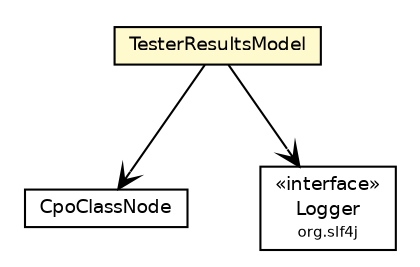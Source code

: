 #!/usr/local/bin/dot
#
# Class diagram 
# Generated by UmlGraph version 4.6 (http://www.spinellis.gr/sw/umlgraph)
#

digraph G {
	edge [fontname="Helvetica",fontsize=10,labelfontname="Helvetica",labelfontsize=10];
	node [fontname="Helvetica",fontsize=10,shape=plaintext];
	// org.synchronoss.cpo.util.TesterResultsModel
	c654 [label=<<table border="0" cellborder="1" cellspacing="0" cellpadding="2" port="p" bgcolor="lemonChiffon" href="./TesterResultsModel.html">
		<tr><td><table border="0" cellspacing="0" cellpadding="1">
			<tr><td> TesterResultsModel </td></tr>
		</table></td></tr>
		</table>>, fontname="Helvetica", fontcolor="black", fontsize=9.0];
	// org.synchronoss.cpo.util.CpoClassNode
	c679 [label=<<table border="0" cellborder="1" cellspacing="0" cellpadding="2" port="p" href="./CpoClassNode.html">
		<tr><td><table border="0" cellspacing="0" cellpadding="1">
			<tr><td> CpoClassNode </td></tr>
		</table></td></tr>
		</table>>, fontname="Helvetica", fontcolor="black", fontsize=9.0];
	// org.synchronoss.cpo.util.TesterResultsModel NAVASSOC org.synchronoss.cpo.util.CpoClassNode
	c654:p -> c679:p [taillabel="", label="", headlabel="", fontname="Helvetica", fontcolor="black", fontsize=10.0, color="black", arrowhead=open];
	// org.synchronoss.cpo.util.TesterResultsModel NAVASSOC org.slf4j.Logger
	c654:p -> c725:p [taillabel="", label="", headlabel="", fontname="Helvetica", fontcolor="black", fontsize=10.0, color="black", arrowhead=open];
	// org.slf4j.Logger
	c725 [label=<<table border="0" cellborder="1" cellspacing="0" cellpadding="2" port="p" href="http://java.sun.com/j2se/1.4.2/docs/api/org/slf4j/Logger.html">
		<tr><td><table border="0" cellspacing="0" cellpadding="1">
			<tr><td> &laquo;interface&raquo; </td></tr>
			<tr><td> Logger </td></tr>
			<tr><td><font point-size="7.0"> org.slf4j </font></td></tr>
		</table></td></tr>
		</table>>, fontname="Helvetica", fontcolor="black", fontsize=9.0];
}

